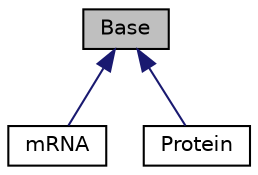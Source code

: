 digraph "Base"
{
  edge [fontname="Helvetica",fontsize="10",labelfontname="Helvetica",labelfontsize="10"];
  node [fontname="Helvetica",fontsize="10",shape=record];
  Node1 [label="Base",height=0.2,width=0.4,color="black", fillcolor="grey75", style="filled" fontcolor="black"];
  Node1 -> Node2 [dir="back",color="midnightblue",fontsize="10",style="solid"];
  Node2 [label="mRNA",height=0.2,width=0.4,color="black", fillcolor="white", style="filled",URL="$classm_r_n_a.html"];
  Node1 -> Node3 [dir="back",color="midnightblue",fontsize="10",style="solid"];
  Node3 [label="Protein",height=0.2,width=0.4,color="black", fillcolor="white", style="filled",URL="$class_protein.html"];
}
